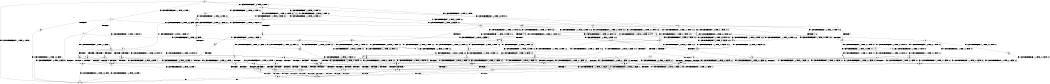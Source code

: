 digraph BCG {
size = "7, 10.5";
center = TRUE;
node [shape = circle];
0 [peripheries = 2];
0 -> 1 [label = "EX !0 !ATOMIC_EXCH_BRANCH (1, +1, TRUE, +0, 2, TRUE) !::"];
0 -> 2 [label = "EX !1 !ATOMIC_EXCH_BRANCH (1, +0, TRUE, +0, 1, TRUE) !::"];
0 -> 3 [label = "EX !2 !ATOMIC_EXCH_BRANCH (1, +0, TRUE, +0, 3, TRUE) !::"];
0 -> 4 [label = "EX !0 !ATOMIC_EXCH_BRANCH (1, +1, TRUE, +0, 2, TRUE) !::"];
2 -> 5 [label = "EX !1 !ATOMIC_EXCH_BRANCH (1, +0, TRUE, +0, 1, TRUE) !:0:1:"];
2 -> 6 [label = "EX !2 !ATOMIC_EXCH_BRANCH (1, +0, TRUE, +0, 3, TRUE) !:0:1:"];
2 -> 7 [label = "EX !0 !ATOMIC_EXCH_BRANCH (1, +1, TRUE, +0, 2, TRUE) !:0:1:"];
2 -> 8 [label = "EX !1 !ATOMIC_EXCH_BRANCH (1, +0, TRUE, +0, 1, TRUE) !:0:1:"];
3 -> 9 [label = "EX !0 !ATOMIC_EXCH_BRANCH (1, +1, TRUE, +0, 2, TRUE) !:0:1:2:"];
3 -> 10 [label = "TERMINATE !2"];
3 -> 11 [label = "EX !1 !ATOMIC_EXCH_BRANCH (1, +0, TRUE, +0, 1, TRUE) !:0:1:2:"];
3 -> 12 [label = "EX !0 !ATOMIC_EXCH_BRANCH (1, +1, TRUE, +0, 2, TRUE) !:0:1:2:"];
4 -> 13 [label = "TERMINATE !0"];
4 -> 14 [label = "TERMINATE !0"];
4 -> 15 [label = "EX !1 !ATOMIC_EXCH_BRANCH (1, +0, TRUE, +0, 1, FALSE) !:0:"];
4 -> 16 [label = "EX !2 !ATOMIC_EXCH_BRANCH (1, +0, TRUE, +0, 3, FALSE) !:0:"];
5 -> 17 [label = "EX !0 !ATOMIC_EXCH_BRANCH (1, +1, TRUE, +0, 2, TRUE) !:0:1:"];
6 -> 18 [label = "EX !1 !ATOMIC_EXCH_BRANCH (1, +0, TRUE, +0, 1, TRUE) !:0:1:2:"];
6 -> 19 [label = "TERMINATE !2"];
6 -> 20 [label = "EX !0 !ATOMIC_EXCH_BRANCH (1, +1, TRUE, +0, 2, TRUE) !:0:1:2:"];
6 -> 11 [label = "EX !1 !ATOMIC_EXCH_BRANCH (1, +0, TRUE, +0, 1, TRUE) !:0:1:2:"];
7 -> 21 [label = "EX !1 !ATOMIC_EXCH_BRANCH (1, +0, TRUE, +0, 1, FALSE) !:0:1:"];
7 -> 22 [label = "TERMINATE !0"];
7 -> 23 [label = "EX !2 !ATOMIC_EXCH_BRANCH (1, +0, TRUE, +0, 3, FALSE) !:0:1:"];
7 -> 24 [label = "EX !1 !ATOMIC_EXCH_BRANCH (1, +0, TRUE, +0, 1, FALSE) !:0:1:"];
8 -> 17 [label = "EX !0 !ATOMIC_EXCH_BRANCH (1, +1, TRUE, +0, 2, TRUE) !:0:1:"];
8 -> 6 [label = "EX !2 !ATOMIC_EXCH_BRANCH (1, +0, TRUE, +0, 3, TRUE) !:0:1:"];
8 -> 7 [label = "EX !0 !ATOMIC_EXCH_BRANCH (1, +1, TRUE, +0, 2, TRUE) !:0:1:"];
8 -> 8 [label = "EX !1 !ATOMIC_EXCH_BRANCH (1, +0, TRUE, +0, 1, TRUE) !:0:1:"];
9 -> 25 [label = "EX !1 !ATOMIC_EXCH_BRANCH (1, +0, TRUE, +0, 1, FALSE) !:0:1:2:"];
10 -> 26 [label = "EX !0 !ATOMIC_EXCH_BRANCH (1, +1, TRUE, +0, 2, TRUE) !:0:1:"];
10 -> 27 [label = "EX !1 !ATOMIC_EXCH_BRANCH (1, +0, TRUE, +0, 1, TRUE) !:0:1:"];
10 -> 28 [label = "EX !0 !ATOMIC_EXCH_BRANCH (1, +1, TRUE, +0, 2, TRUE) !:0:1:"];
11 -> 29 [label = "EX !0 !ATOMIC_EXCH_BRANCH (1, +1, TRUE, +0, 2, TRUE) !:0:1:2:"];
11 -> 19 [label = "TERMINATE !2"];
11 -> 20 [label = "EX !0 !ATOMIC_EXCH_BRANCH (1, +1, TRUE, +0, 2, TRUE) !:0:1:2:"];
11 -> 11 [label = "EX !1 !ATOMIC_EXCH_BRANCH (1, +0, TRUE, +0, 1, TRUE) !:0:1:2:"];
12 -> 25 [label = "EX !1 !ATOMIC_EXCH_BRANCH (1, +0, TRUE, +0, 1, FALSE) !:0:1:2:"];
12 -> 30 [label = "TERMINATE !2"];
12 -> 31 [label = "TERMINATE !0"];
12 -> 32 [label = "EX !1 !ATOMIC_EXCH_BRANCH (1, +0, TRUE, +0, 1, FALSE) !:0:1:2:"];
13 -> 1 [label = "EX !2 !ATOMIC_EXCH_BRANCH (1, +0, TRUE, +0, 3, FALSE) !::"];
14 -> 1 [label = "EX !2 !ATOMIC_EXCH_BRANCH (1, +0, TRUE, +0, 3, FALSE) !::"];
14 -> 33 [label = "EX !1 !ATOMIC_EXCH_BRANCH (1, +0, TRUE, +0, 1, FALSE) !::"];
14 -> 34 [label = "EX !2 !ATOMIC_EXCH_BRANCH (1, +0, TRUE, +0, 3, FALSE) !::"];
15 -> 35 [label = "TERMINATE !0"];
15 -> 36 [label = "TERMINATE !1"];
15 -> 37 [label = "TERMINATE !0"];
15 -> 38 [label = "EX !2 !ATOMIC_EXCH_BRANCH (1, +0, TRUE, +0, 3, TRUE) !:0:1:"];
16 -> 9 [label = "EX !2 !ATOMIC_EXCH_BRANCH (1, +1, TRUE, +0, 3, TRUE) !:0:1:2:"];
16 -> 39 [label = "TERMINATE !0"];
16 -> 40 [label = "EX !1 !ATOMIC_EXCH_BRANCH (1, +0, TRUE, +0, 1, TRUE) !:0:1:2:"];
16 -> 12 [label = "EX !2 !ATOMIC_EXCH_BRANCH (1, +1, TRUE, +0, 3, TRUE) !:0:1:2:"];
17 -> 21 [label = "EX !1 !ATOMIC_EXCH_BRANCH (1, +0, TRUE, +0, 1, FALSE) !:0:1:"];
18 -> 29 [label = "EX !0 !ATOMIC_EXCH_BRANCH (1, +1, TRUE, +0, 2, TRUE) !:0:1:2:"];
19 -> 41 [label = "EX !1 !ATOMIC_EXCH_BRANCH (1, +0, TRUE, +0, 1, TRUE) !:0:1:"];
19 -> 42 [label = "EX !0 !ATOMIC_EXCH_BRANCH (1, +1, TRUE, +0, 2, TRUE) !:0:1:"];
19 -> 27 [label = "EX !1 !ATOMIC_EXCH_BRANCH (1, +0, TRUE, +0, 1, TRUE) !:0:1:"];
20 -> 25 [label = "EX !1 !ATOMIC_EXCH_BRANCH (1, +0, TRUE, +0, 1, FALSE) !:0:1:2:"];
20 -> 43 [label = "TERMINATE !2"];
20 -> 44 [label = "TERMINATE !0"];
20 -> 32 [label = "EX !1 !ATOMIC_EXCH_BRANCH (1, +0, TRUE, +0, 1, FALSE) !:0:1:2:"];
21 -> 35 [label = "TERMINATE !0"];
22 -> 45 [label = "EX !1 !ATOMIC_EXCH_BRANCH (1, +0, TRUE, +0, 1, FALSE) !:1:"];
22 -> 46 [label = "EX !2 !ATOMIC_EXCH_BRANCH (1, +0, TRUE, +0, 3, FALSE) !:1:"];
22 -> 47 [label = "EX !1 !ATOMIC_EXCH_BRANCH (1, +0, TRUE, +0, 1, FALSE) !:1:"];
23 -> 48 [label = "EX !1 !ATOMIC_EXCH_BRANCH (1, +0, TRUE, +0, 1, TRUE) !:0:1:2:"];
23 -> 49 [label = "TERMINATE !0"];
23 -> 20 [label = "EX !2 !ATOMIC_EXCH_BRANCH (1, +1, TRUE, +0, 3, TRUE) !:0:1:2:"];
23 -> 40 [label = "EX !1 !ATOMIC_EXCH_BRANCH (1, +0, TRUE, +0, 1, TRUE) !:0:1:2:"];
24 -> 35 [label = "TERMINATE !0"];
24 -> 36 [label = "TERMINATE !1"];
24 -> 37 [label = "TERMINATE !0"];
24 -> 38 [label = "EX !2 !ATOMIC_EXCH_BRANCH (1, +0, TRUE, +0, 3, TRUE) !:0:1:"];
25 -> 50 [label = "TERMINATE !0"];
26 -> 51 [label = "EX !1 !ATOMIC_EXCH_BRANCH (1, +0, TRUE, +0, 1, FALSE) !:0:1:"];
27 -> 52 [label = "EX !0 !ATOMIC_EXCH_BRANCH (1, +1, TRUE, +0, 2, TRUE) !:0:1:"];
27 -> 42 [label = "EX !0 !ATOMIC_EXCH_BRANCH (1, +1, TRUE, +0, 2, TRUE) !:0:1:"];
27 -> 27 [label = "EX !1 !ATOMIC_EXCH_BRANCH (1, +0, TRUE, +0, 1, TRUE) !:0:1:"];
28 -> 51 [label = "EX !1 !ATOMIC_EXCH_BRANCH (1, +0, TRUE, +0, 1, FALSE) !:0:1:"];
28 -> 53 [label = "TERMINATE !0"];
28 -> 54 [label = "EX !1 !ATOMIC_EXCH_BRANCH (1, +0, TRUE, +0, 1, FALSE) !:0:1:"];
29 -> 25 [label = "EX !1 !ATOMIC_EXCH_BRANCH (1, +0, TRUE, +0, 1, FALSE) !:0:1:2:"];
30 -> 51 [label = "EX !1 !ATOMIC_EXCH_BRANCH (1, +0, TRUE, +0, 1, FALSE) !:0:1:"];
30 -> 53 [label = "TERMINATE !0"];
30 -> 54 [label = "EX !1 !ATOMIC_EXCH_BRANCH (1, +0, TRUE, +0, 1, FALSE) !:0:1:"];
31 -> 55 [label = "EX !1 !ATOMIC_EXCH_BRANCH (1, +0, TRUE, +0, 1, FALSE) !:1:2:"];
31 -> 53 [label = "TERMINATE !2"];
31 -> 56 [label = "EX !1 !ATOMIC_EXCH_BRANCH (1, +0, TRUE, +0, 1, FALSE) !:1:2:"];
32 -> 50 [label = "TERMINATE !0"];
32 -> 57 [label = "TERMINATE !1"];
32 -> 58 [label = "TERMINATE !2"];
32 -> 59 [label = "TERMINATE !0"];
33 -> 60 [label = "TERMINATE !1"];
33 -> 61 [label = "TERMINATE !1"];
33 -> 62 [label = "EX !2 !ATOMIC_EXCH_BRANCH (1, +0, TRUE, +0, 3, TRUE) !:1:"];
34 -> 63 [label = "EX !2 !ATOMIC_EXCH_BRANCH (1, +1, TRUE, +0, 3, TRUE) !:1:2:"];
34 -> 64 [label = "EX !1 !ATOMIC_EXCH_BRANCH (1, +0, TRUE, +0, 1, TRUE) !:1:2:"];
34 -> 65 [label = "EX !2 !ATOMIC_EXCH_BRANCH (1, +1, TRUE, +0, 3, TRUE) !:1:2:"];
35 -> 60 [label = "TERMINATE !1"];
36 -> 60 [label = "TERMINATE !0"];
36 -> 61 [label = "TERMINATE !0"];
36 -> 66 [label = "EX !2 !ATOMIC_EXCH_BRANCH (1, +0, TRUE, +0, 3, TRUE) !:0:"];
37 -> 60 [label = "TERMINATE !1"];
37 -> 61 [label = "TERMINATE !1"];
37 -> 62 [label = "EX !2 !ATOMIC_EXCH_BRANCH (1, +0, TRUE, +0, 3, TRUE) !:1:"];
38 -> 50 [label = "TERMINATE !0"];
38 -> 57 [label = "TERMINATE !1"];
38 -> 58 [label = "TERMINATE !2"];
38 -> 59 [label = "TERMINATE !0"];
39 -> 63 [label = "EX !2 !ATOMIC_EXCH_BRANCH (1, +1, TRUE, +0, 3, TRUE) !:1:2:"];
39 -> 64 [label = "EX !1 !ATOMIC_EXCH_BRANCH (1, +0, TRUE, +0, 1, TRUE) !:1:2:"];
39 -> 65 [label = "EX !2 !ATOMIC_EXCH_BRANCH (1, +1, TRUE, +0, 3, TRUE) !:1:2:"];
40 -> 29 [label = "EX !2 !ATOMIC_EXCH_BRANCH (1, +1, TRUE, +0, 3, TRUE) !:0:1:2:"];
40 -> 49 [label = "TERMINATE !0"];
40 -> 20 [label = "EX !2 !ATOMIC_EXCH_BRANCH (1, +1, TRUE, +0, 3, TRUE) !:0:1:2:"];
40 -> 40 [label = "EX !1 !ATOMIC_EXCH_BRANCH (1, +0, TRUE, +0, 1, TRUE) !:0:1:2:"];
41 -> 52 [label = "EX !0 !ATOMIC_EXCH_BRANCH (1, +1, TRUE, +0, 2, TRUE) !:0:1:"];
42 -> 51 [label = "EX !1 !ATOMIC_EXCH_BRANCH (1, +0, TRUE, +0, 1, FALSE) !:0:1:"];
42 -> 67 [label = "TERMINATE !0"];
42 -> 54 [label = "EX !1 !ATOMIC_EXCH_BRANCH (1, +0, TRUE, +0, 1, FALSE) !:0:1:"];
43 -> 51 [label = "EX !1 !ATOMIC_EXCH_BRANCH (1, +0, TRUE, +0, 1, FALSE) !:0:1:"];
43 -> 67 [label = "TERMINATE !0"];
43 -> 54 [label = "EX !1 !ATOMIC_EXCH_BRANCH (1, +0, TRUE, +0, 1, FALSE) !:0:1:"];
44 -> 55 [label = "EX !1 !ATOMIC_EXCH_BRANCH (1, +0, TRUE, +0, 1, FALSE) !:1:2:"];
44 -> 67 [label = "TERMINATE !2"];
44 -> 56 [label = "EX !1 !ATOMIC_EXCH_BRANCH (1, +0, TRUE, +0, 1, FALSE) !:1:2:"];
45 -> 60 [label = "TERMINATE !1"];
46 -> 68 [label = "EX !1 !ATOMIC_EXCH_BRANCH (1, +0, TRUE, +0, 1, TRUE) !:1:2:"];
46 -> 69 [label = "EX !2 !ATOMIC_EXCH_BRANCH (1, +1, TRUE, +0, 3, TRUE) !:1:2:"];
46 -> 64 [label = "EX !1 !ATOMIC_EXCH_BRANCH (1, +0, TRUE, +0, 1, TRUE) !:1:2:"];
47 -> 60 [label = "TERMINATE !1"];
47 -> 61 [label = "TERMINATE !1"];
47 -> 62 [label = "EX !2 !ATOMIC_EXCH_BRANCH (1, +0, TRUE, +0, 3, TRUE) !:1:"];
48 -> 29 [label = "EX !2 !ATOMIC_EXCH_BRANCH (1, +1, TRUE, +0, 3, TRUE) !:0:1:2:"];
49 -> 68 [label = "EX !1 !ATOMIC_EXCH_BRANCH (1, +0, TRUE, +0, 1, TRUE) !:1:2:"];
49 -> 69 [label = "EX !2 !ATOMIC_EXCH_BRANCH (1, +1, TRUE, +0, 3, TRUE) !:1:2:"];
49 -> 64 [label = "EX !1 !ATOMIC_EXCH_BRANCH (1, +0, TRUE, +0, 1, TRUE) !:1:2:"];
50 -> 70 [label = "TERMINATE !2"];
51 -> 70 [label = "TERMINATE !0"];
52 -> 51 [label = "EX !1 !ATOMIC_EXCH_BRANCH (1, +0, TRUE, +0, 1, FALSE) !:0:1:"];
53 -> 71 [label = "EX !1 !ATOMIC_EXCH_BRANCH (1, +0, TRUE, +0, 1, FALSE) !:1:"];
53 -> 72 [label = "EX !1 !ATOMIC_EXCH_BRANCH (1, +0, TRUE, +0, 1, FALSE) !:1:"];
54 -> 70 [label = "TERMINATE !0"];
54 -> 73 [label = "TERMINATE !1"];
54 -> 74 [label = "TERMINATE !0"];
55 -> 70 [label = "TERMINATE !2"];
56 -> 70 [label = "TERMINATE !2"];
56 -> 75 [label = "TERMINATE !1"];
56 -> 74 [label = "TERMINATE !2"];
57 -> 76 [label = "TERMINATE !0"];
57 -> 73 [label = "TERMINATE !2"];
57 -> 75 [label = "TERMINATE !0"];
58 -> 70 [label = "TERMINATE !0"];
58 -> 73 [label = "TERMINATE !1"];
58 -> 74 [label = "TERMINATE !0"];
59 -> 70 [label = "TERMINATE !2"];
59 -> 75 [label = "TERMINATE !1"];
59 -> 74 [label = "TERMINATE !2"];
60 -> 1 [label = "EX !2 !ATOMIC_EXCH_BRANCH (1, +0, TRUE, +0, 3, TRUE) !::"];
61 -> 1 [label = "EX !2 !ATOMIC_EXCH_BRANCH (1, +0, TRUE, +0, 3, TRUE) !::"];
61 -> 77 [label = "EX !2 !ATOMIC_EXCH_BRANCH (1, +0, TRUE, +0, 3, TRUE) !::"];
62 -> 70 [label = "TERMINATE !2"];
62 -> 75 [label = "TERMINATE !1"];
62 -> 74 [label = "TERMINATE !2"];
63 -> 55 [label = "EX !1 !ATOMIC_EXCH_BRANCH (1, +0, TRUE, +0, 1, FALSE) !:1:2:"];
64 -> 78 [label = "EX !2 !ATOMIC_EXCH_BRANCH (1, +1, TRUE, +0, 3, TRUE) !:1:2:"];
64 -> 69 [label = "EX !2 !ATOMIC_EXCH_BRANCH (1, +1, TRUE, +0, 3, TRUE) !:1:2:"];
64 -> 64 [label = "EX !1 !ATOMIC_EXCH_BRANCH (1, +0, TRUE, +0, 1, TRUE) !:1:2:"];
65 -> 55 [label = "EX !1 !ATOMIC_EXCH_BRANCH (1, +0, TRUE, +0, 1, FALSE) !:1:2:"];
65 -> 53 [label = "TERMINATE !2"];
65 -> 56 [label = "EX !1 !ATOMIC_EXCH_BRANCH (1, +0, TRUE, +0, 1, FALSE) !:1:2:"];
66 -> 76 [label = "TERMINATE !0"];
66 -> 73 [label = "TERMINATE !2"];
66 -> 75 [label = "TERMINATE !0"];
67 -> 71 [label = "EX !1 !ATOMIC_EXCH_BRANCH (1, +0, TRUE, +0, 1, FALSE) !:1:"];
67 -> 72 [label = "EX !1 !ATOMIC_EXCH_BRANCH (1, +0, TRUE, +0, 1, FALSE) !:1:"];
68 -> 78 [label = "EX !2 !ATOMIC_EXCH_BRANCH (1, +1, TRUE, +0, 3, TRUE) !:1:2:"];
69 -> 55 [label = "EX !1 !ATOMIC_EXCH_BRANCH (1, +0, TRUE, +0, 1, FALSE) !:1:2:"];
69 -> 67 [label = "TERMINATE !2"];
69 -> 56 [label = "EX !1 !ATOMIC_EXCH_BRANCH (1, +0, TRUE, +0, 1, FALSE) !:1:2:"];
70 -> 79 [label = "TERMINATE !1"];
71 -> 79 [label = "TERMINATE !1"];
72 -> 79 [label = "TERMINATE !1"];
72 -> 80 [label = "TERMINATE !1"];
73 -> 79 [label = "TERMINATE !0"];
73 -> 80 [label = "TERMINATE !0"];
74 -> 79 [label = "TERMINATE !1"];
74 -> 80 [label = "TERMINATE !1"];
75 -> 79 [label = "TERMINATE !2"];
75 -> 80 [label = "TERMINATE !2"];
76 -> 79 [label = "TERMINATE !2"];
77 -> 79 [label = "TERMINATE !2"];
77 -> 80 [label = "TERMINATE !2"];
78 -> 55 [label = "EX !1 !ATOMIC_EXCH_BRANCH (1, +0, TRUE, +0, 1, FALSE) !:1:2:"];
79 -> 1 [label = "exit"];
80 -> 1 [label = "exit"];
}
